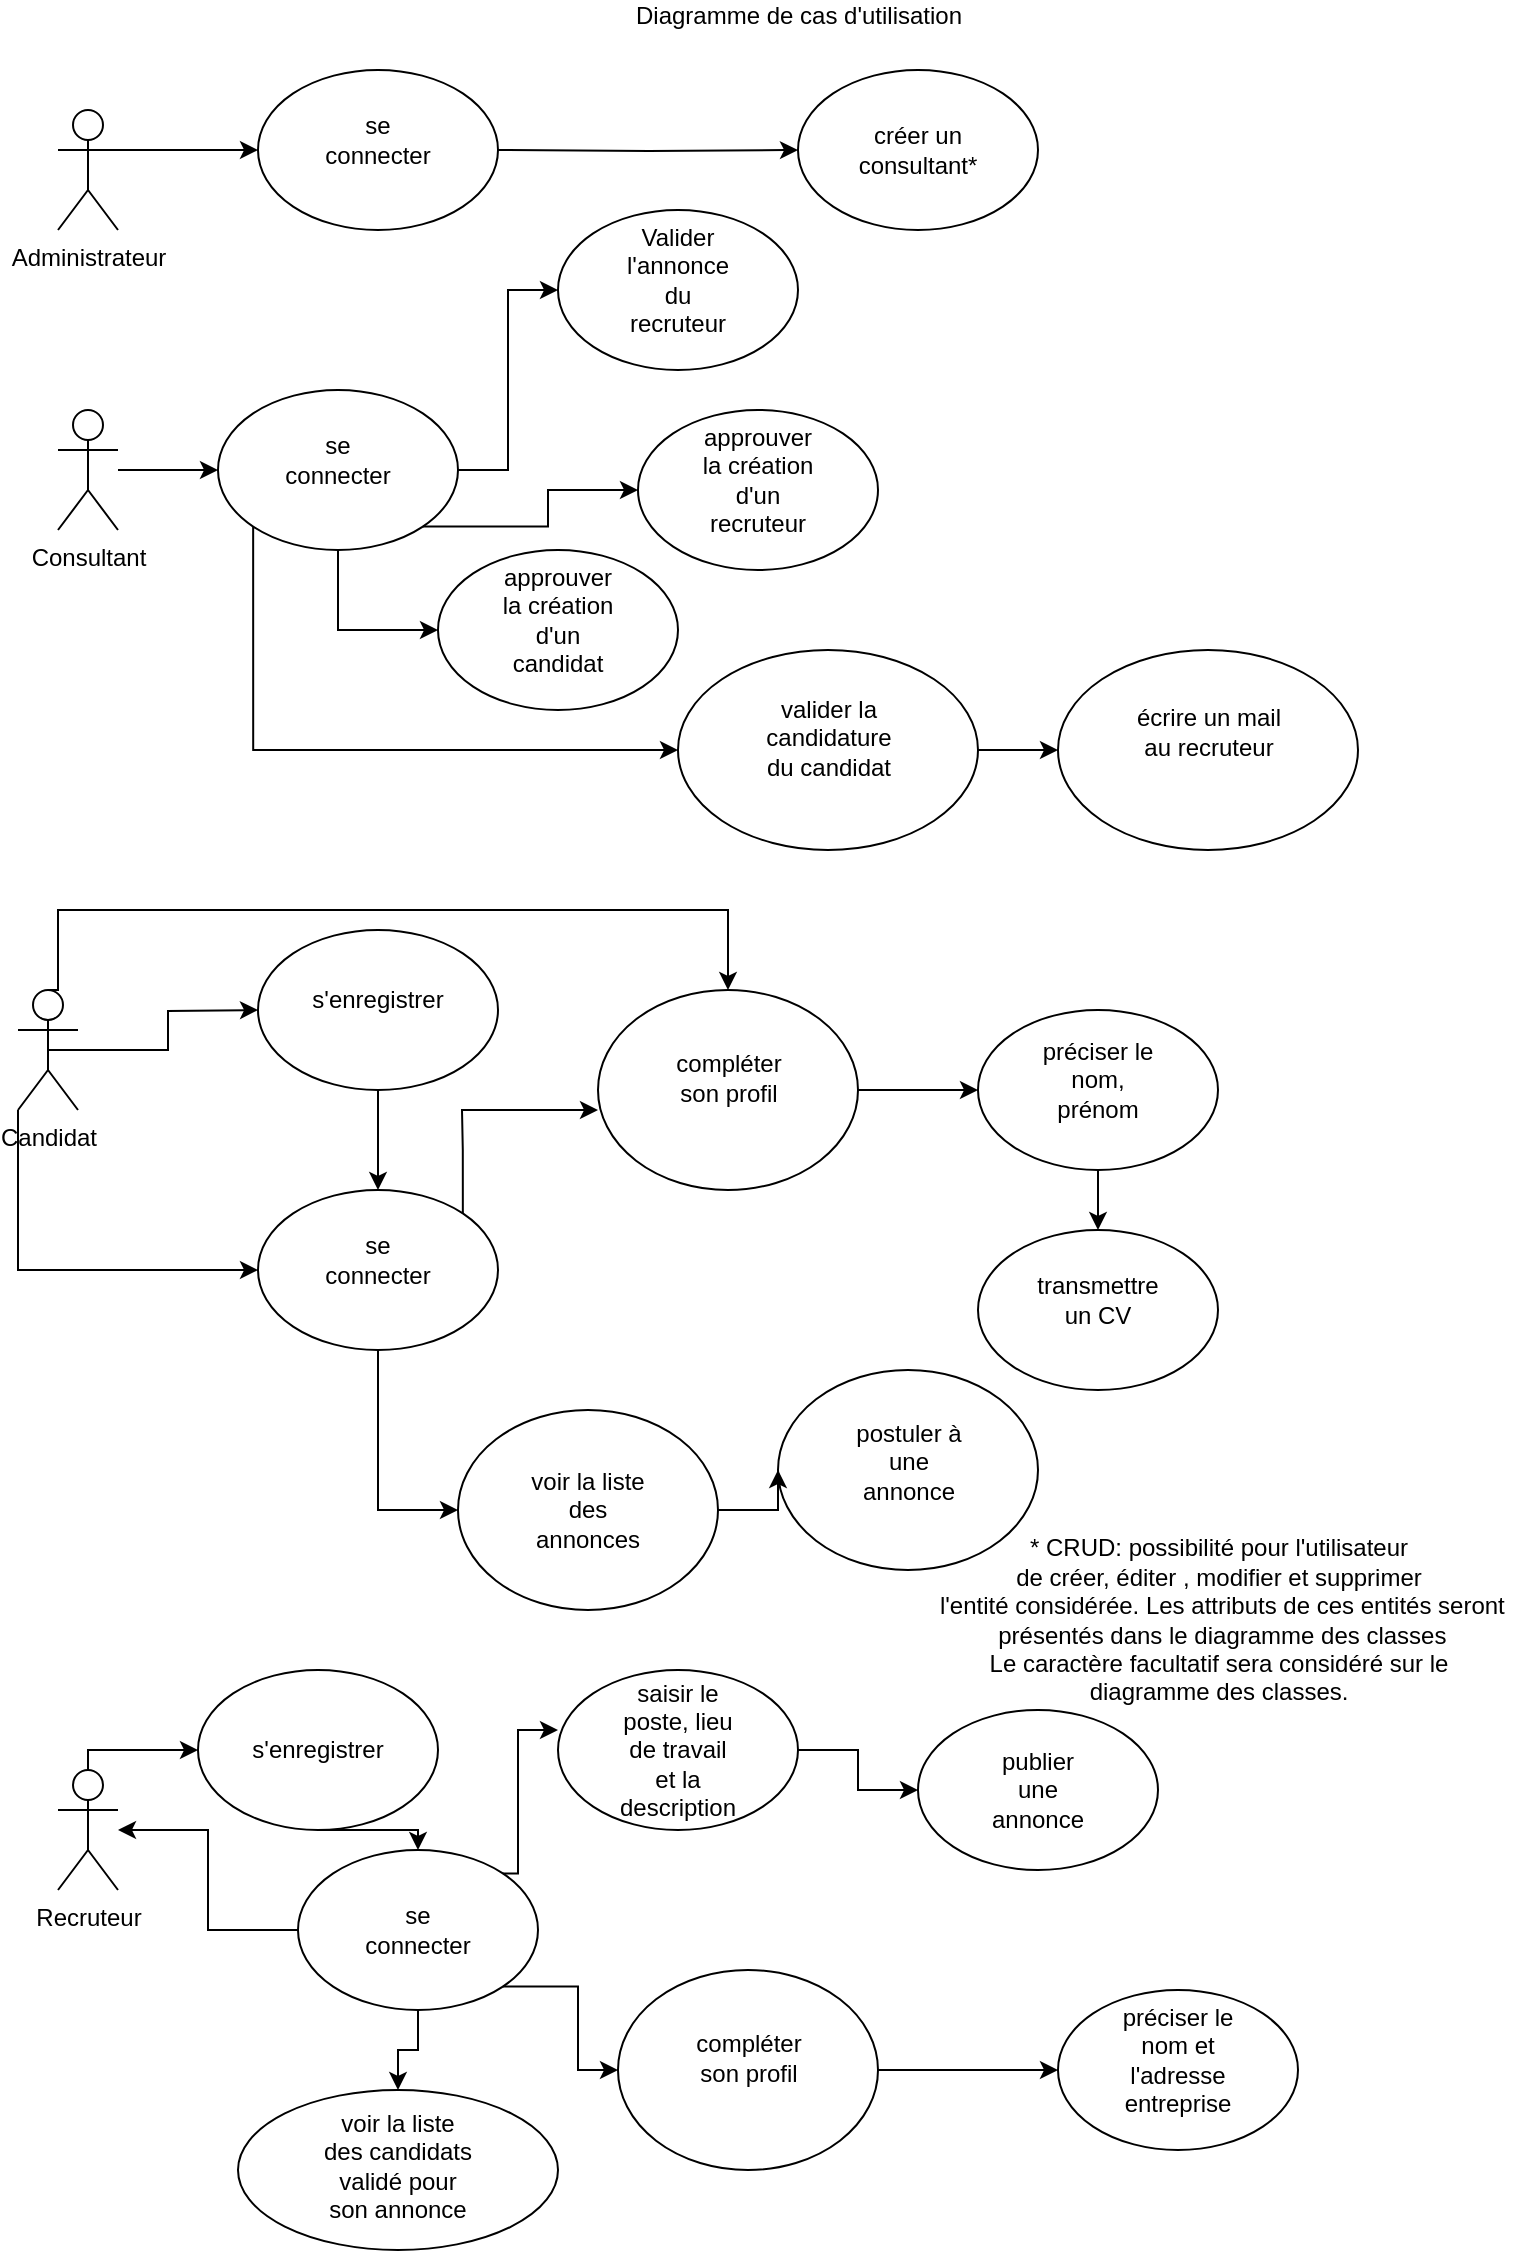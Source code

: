 <mxfile version="20.0.4" type="github">
  <diagram id="4P2TpbgXzhP-4KFeG8Nv" name="Page-1">
    <mxGraphModel dx="1225" dy="740" grid="1" gridSize="10" guides="1" tooltips="1" connect="1" arrows="1" fold="1" page="1" pageScale="1" pageWidth="827" pageHeight="1169" math="0" shadow="0">
      <root>
        <mxCell id="0" />
        <mxCell id="1" parent="0" />
        <mxCell id="2" value="&lt;div&gt;Diagramme de cas d&#39;utilisation&lt;/div&gt;&lt;div&gt;&lt;br&gt;&lt;/div&gt;" style="text;html=1;resizable=0;autosize=1;align=center;verticalAlign=middle;points=[];fillColor=none;strokeColor=none;rounded=0;" parent="1" vertex="1">
          <mxGeometry x="370" y="15" width="180" height="30" as="geometry" />
        </mxCell>
        <mxCell id="oijMVtfoC-c7ZMny98bf-4" value="" style="group" parent="1" vertex="1" connectable="0">
          <mxGeometry x="170" y="210" width="120" height="80" as="geometry" />
        </mxCell>
        <mxCell id="oijMVtfoC-c7ZMny98bf-2" value="" style="ellipse;whiteSpace=wrap;html=1;" parent="oijMVtfoC-c7ZMny98bf-4" vertex="1">
          <mxGeometry width="120" height="80" as="geometry" />
        </mxCell>
        <mxCell id="oijMVtfoC-c7ZMny98bf-3" value="se connecter" style="text;html=1;strokeColor=none;fillColor=none;align=center;verticalAlign=middle;whiteSpace=wrap;rounded=0;" parent="oijMVtfoC-c7ZMny98bf-4" vertex="1">
          <mxGeometry x="30" y="20" width="60" height="30" as="geometry" />
        </mxCell>
        <mxCell id="bDuGjaqNq2e8TzomaUQW-6" style="edgeStyle=orthogonalEdgeStyle;rounded=0;orthogonalLoop=1;jettySize=auto;html=1;entryX=0;entryY=0.5;entryDx=0;entryDy=0;" parent="1" source="oijMVtfoC-c7ZMny98bf-5" target="bDuGjaqNq2e8TzomaUQW-3" edge="1">
          <mxGeometry relative="1" as="geometry">
            <Array as="points">
              <mxPoint x="105" y="890" />
            </Array>
          </mxGeometry>
        </mxCell>
        <mxCell id="oijMVtfoC-c7ZMny98bf-5" value="Recruteur" style="shape=umlActor;verticalLabelPosition=bottom;verticalAlign=top;html=1;outlineConnect=0;" parent="1" vertex="1">
          <mxGeometry x="90" y="900" width="30" height="60" as="geometry" />
        </mxCell>
        <mxCell id="oijMVtfoC-c7ZMny98bf-15" style="edgeStyle=orthogonalEdgeStyle;rounded=0;orthogonalLoop=1;jettySize=auto;html=1;entryX=0;entryY=0.5;entryDx=0;entryDy=0;" parent="1" source="oijMVtfoC-c7ZMny98bf-10" target="oijMVtfoC-c7ZMny98bf-2" edge="1">
          <mxGeometry relative="1" as="geometry" />
        </mxCell>
        <mxCell id="oijMVtfoC-c7ZMny98bf-10" value="Consultant" style="shape=umlActor;verticalLabelPosition=bottom;verticalAlign=top;html=1;outlineConnect=0;" parent="1" vertex="1">
          <mxGeometry x="90" y="220" width="30" height="60" as="geometry" />
        </mxCell>
        <mxCell id="oijMVtfoC-c7ZMny98bf-25" style="edgeStyle=orthogonalEdgeStyle;rounded=0;orthogonalLoop=1;jettySize=auto;html=1;exitX=1;exitY=0.333;exitDx=0;exitDy=0;exitPerimeter=0;entryX=0;entryY=0.5;entryDx=0;entryDy=0;" parent="1" source="oijMVtfoC-c7ZMny98bf-12" target="oijMVtfoC-c7ZMny98bf-19" edge="1">
          <mxGeometry relative="1" as="geometry" />
        </mxCell>
        <mxCell id="oijMVtfoC-c7ZMny98bf-12" value="Administrateur" style="shape=umlActor;verticalLabelPosition=bottom;verticalAlign=top;html=1;outlineConnect=0;" parent="1" vertex="1">
          <mxGeometry x="90" y="70" width="30" height="60" as="geometry" />
        </mxCell>
        <mxCell id="oijMVtfoC-c7ZMny98bf-18" value="" style="group" parent="1" vertex="1" connectable="0">
          <mxGeometry x="190" y="50" width="120" height="80" as="geometry" />
        </mxCell>
        <mxCell id="oijMVtfoC-c7ZMny98bf-19" value="" style="ellipse;whiteSpace=wrap;html=1;" parent="oijMVtfoC-c7ZMny98bf-18" vertex="1">
          <mxGeometry width="120" height="80" as="geometry" />
        </mxCell>
        <mxCell id="oijMVtfoC-c7ZMny98bf-20" value="se connecter" style="text;html=1;strokeColor=none;fillColor=none;align=center;verticalAlign=middle;whiteSpace=wrap;rounded=0;" parent="oijMVtfoC-c7ZMny98bf-18" vertex="1">
          <mxGeometry x="30" y="20" width="60" height="30" as="geometry" />
        </mxCell>
        <mxCell id="oijMVtfoC-c7ZMny98bf-29" value="" style="group" parent="1" vertex="1" connectable="0">
          <mxGeometry x="400" y="340" width="150" height="100" as="geometry" />
        </mxCell>
        <mxCell id="oijMVtfoC-c7ZMny98bf-30" value="" style="ellipse;whiteSpace=wrap;html=1;" parent="oijMVtfoC-c7ZMny98bf-29" vertex="1">
          <mxGeometry width="150" height="100" as="geometry" />
        </mxCell>
        <mxCell id="oijMVtfoC-c7ZMny98bf-31" value="valider la candidature du candidat" style="text;html=1;strokeColor=none;fillColor=none;align=center;verticalAlign=middle;whiteSpace=wrap;rounded=0;" parent="oijMVtfoC-c7ZMny98bf-29" vertex="1">
          <mxGeometry x="37.5" y="25" width="75" height="37.5" as="geometry" />
        </mxCell>
        <mxCell id="oijMVtfoC-c7ZMny98bf-35" style="edgeStyle=orthogonalEdgeStyle;rounded=0;orthogonalLoop=1;jettySize=auto;html=1;entryX=0;entryY=0.5;entryDx=0;entryDy=0;" parent="1" target="oijMVtfoC-c7ZMny98bf-27" edge="1">
          <mxGeometry relative="1" as="geometry">
            <mxPoint x="310" y="90" as="sourcePoint" />
          </mxGeometry>
        </mxCell>
        <mxCell id="oijMVtfoC-c7ZMny98bf-36" value="" style="group" parent="1" vertex="1" connectable="0">
          <mxGeometry x="340" y="120" width="120" height="80" as="geometry" />
        </mxCell>
        <mxCell id="oijMVtfoC-c7ZMny98bf-37" value="" style="ellipse;whiteSpace=wrap;html=1;" parent="oijMVtfoC-c7ZMny98bf-36" vertex="1">
          <mxGeometry width="120" height="80" as="geometry" />
        </mxCell>
        <mxCell id="oijMVtfoC-c7ZMny98bf-38" value="Valider l&#39;annonce du recruteur" style="text;html=1;strokeColor=none;fillColor=none;align=center;verticalAlign=middle;whiteSpace=wrap;rounded=0;" parent="oijMVtfoC-c7ZMny98bf-36" vertex="1">
          <mxGeometry x="30" y="20" width="60" height="30" as="geometry" />
        </mxCell>
        <mxCell id="oijMVtfoC-c7ZMny98bf-81" value="" style="group" parent="1" vertex="1" connectable="0">
          <mxGeometry x="590" y="1010" width="120" height="80" as="geometry" />
        </mxCell>
        <mxCell id="oijMVtfoC-c7ZMny98bf-82" value="" style="ellipse;whiteSpace=wrap;html=1;" parent="oijMVtfoC-c7ZMny98bf-81" vertex="1">
          <mxGeometry width="120" height="80" as="geometry" />
        </mxCell>
        <mxCell id="oijMVtfoC-c7ZMny98bf-83" value="préciser le nom et l&#39;adresse entreprise" style="text;html=1;strokeColor=none;fillColor=none;align=center;verticalAlign=middle;whiteSpace=wrap;rounded=0;" parent="oijMVtfoC-c7ZMny98bf-81" vertex="1">
          <mxGeometry x="30" y="20" width="60" height="30" as="geometry" />
        </mxCell>
        <mxCell id="oijMVtfoC-c7ZMny98bf-90" style="edgeStyle=orthogonalEdgeStyle;rounded=0;orthogonalLoop=1;jettySize=auto;html=1;exitX=1;exitY=0.5;exitDx=0;exitDy=0;entryX=0;entryY=0.5;entryDx=0;entryDy=0;" parent="1" source="oijMVtfoC-c7ZMny98bf-2" target="oijMVtfoC-c7ZMny98bf-37" edge="1">
          <mxGeometry relative="1" as="geometry" />
        </mxCell>
        <mxCell id="FNlm2keyfV-S8ZdXjNnV-2" value="&lt;div&gt;* CRUD: possibilité pour l&#39;utilisateur&lt;/div&gt;&lt;div&gt;de créer, éditer , modifier et supprimer&lt;/div&gt;&lt;div&gt;&amp;nbsp;l&#39;entité considérée. Les attributs de ces entités seront&lt;/div&gt;&lt;div&gt;&amp;nbsp;présentés dans le diagramme des classes&lt;br&gt;&lt;/div&gt;&lt;div&gt;Le caractère facultatif sera considéré sur le &lt;br&gt;&lt;/div&gt;&lt;div&gt;diagramme des classes.&lt;/div&gt;" style="text;html=1;resizable=0;autosize=1;align=center;verticalAlign=middle;points=[];fillColor=none;strokeColor=none;rounded=0;" parent="1" vertex="1">
          <mxGeometry x="520" y="780" width="300" height="90" as="geometry" />
        </mxCell>
        <mxCell id="oijMVtfoC-c7ZMny98bf-27" value="" style="ellipse;whiteSpace=wrap;html=1;" parent="1" vertex="1">
          <mxGeometry x="460" y="50" width="120" height="80" as="geometry" />
        </mxCell>
        <mxCell id="oijMVtfoC-c7ZMny98bf-28" value="créer un consultant*" style="text;html=1;strokeColor=none;fillColor=none;align=center;verticalAlign=middle;whiteSpace=wrap;rounded=0;" parent="1" vertex="1">
          <mxGeometry x="490" y="75" width="60" height="30" as="geometry" />
        </mxCell>
        <mxCell id="cNIdlagECGKcxJbRgOtK-7" value="" style="group" vertex="1" connectable="0" parent="1">
          <mxGeometry x="380" y="220" width="120" height="80" as="geometry" />
        </mxCell>
        <mxCell id="cNIdlagECGKcxJbRgOtK-8" value="" style="ellipse;whiteSpace=wrap;html=1;" vertex="1" parent="cNIdlagECGKcxJbRgOtK-7">
          <mxGeometry width="120" height="80" as="geometry" />
        </mxCell>
        <mxCell id="cNIdlagECGKcxJbRgOtK-9" value="approuver la création d&#39;un recruteur " style="text;html=1;strokeColor=none;fillColor=none;align=center;verticalAlign=middle;whiteSpace=wrap;rounded=0;" vertex="1" parent="cNIdlagECGKcxJbRgOtK-7">
          <mxGeometry x="30" y="20" width="60" height="30" as="geometry" />
        </mxCell>
        <mxCell id="cNIdlagECGKcxJbRgOtK-11" value="" style="group" vertex="1" connectable="0" parent="1">
          <mxGeometry x="280" y="290" width="120" height="80" as="geometry" />
        </mxCell>
        <mxCell id="cNIdlagECGKcxJbRgOtK-12" value="" style="ellipse;whiteSpace=wrap;html=1;" vertex="1" parent="cNIdlagECGKcxJbRgOtK-11">
          <mxGeometry width="120" height="80" as="geometry" />
        </mxCell>
        <mxCell id="cNIdlagECGKcxJbRgOtK-13" value="approuver la création d&#39;un candidat " style="text;html=1;strokeColor=none;fillColor=none;align=center;verticalAlign=middle;whiteSpace=wrap;rounded=0;" vertex="1" parent="cNIdlagECGKcxJbRgOtK-11">
          <mxGeometry x="30" y="20" width="60" height="30" as="geometry" />
        </mxCell>
        <mxCell id="cNIdlagECGKcxJbRgOtK-14" value="" style="group" vertex="1" connectable="0" parent="1">
          <mxGeometry x="590" y="340" width="150" height="100" as="geometry" />
        </mxCell>
        <mxCell id="cNIdlagECGKcxJbRgOtK-15" value="" style="ellipse;whiteSpace=wrap;html=1;" vertex="1" parent="cNIdlagECGKcxJbRgOtK-14">
          <mxGeometry width="150" height="100" as="geometry" />
        </mxCell>
        <mxCell id="cNIdlagECGKcxJbRgOtK-16" value="écrire un mail au recruteur" style="text;html=1;strokeColor=none;fillColor=none;align=center;verticalAlign=middle;whiteSpace=wrap;rounded=0;" vertex="1" parent="cNIdlagECGKcxJbRgOtK-14">
          <mxGeometry x="37.5" y="20" width="75" height="42.5" as="geometry" />
        </mxCell>
        <mxCell id="cNIdlagECGKcxJbRgOtK-19" style="edgeStyle=orthogonalEdgeStyle;rounded=0;orthogonalLoop=1;jettySize=auto;html=1;exitX=1;exitY=0.5;exitDx=0;exitDy=0;" edge="1" parent="1" source="oijMVtfoC-c7ZMny98bf-30">
          <mxGeometry relative="1" as="geometry">
            <mxPoint x="590" y="390" as="targetPoint" />
          </mxGeometry>
        </mxCell>
        <mxCell id="cNIdlagECGKcxJbRgOtK-20" style="edgeStyle=orthogonalEdgeStyle;rounded=0;orthogonalLoop=1;jettySize=auto;html=1;exitX=1;exitY=1;exitDx=0;exitDy=0;entryX=0;entryY=0.5;entryDx=0;entryDy=0;" edge="1" parent="1" source="oijMVtfoC-c7ZMny98bf-2" target="cNIdlagECGKcxJbRgOtK-8">
          <mxGeometry relative="1" as="geometry" />
        </mxCell>
        <mxCell id="cNIdlagECGKcxJbRgOtK-21" style="edgeStyle=orthogonalEdgeStyle;rounded=0;orthogonalLoop=1;jettySize=auto;html=1;exitX=0.5;exitY=1;exitDx=0;exitDy=0;entryX=0;entryY=0.5;entryDx=0;entryDy=0;" edge="1" parent="1" source="oijMVtfoC-c7ZMny98bf-2" target="cNIdlagECGKcxJbRgOtK-12">
          <mxGeometry relative="1" as="geometry" />
        </mxCell>
        <mxCell id="cNIdlagECGKcxJbRgOtK-22" style="edgeStyle=orthogonalEdgeStyle;rounded=0;orthogonalLoop=1;jettySize=auto;html=1;exitX=0;exitY=1;exitDx=0;exitDy=0;" edge="1" parent="1" source="oijMVtfoC-c7ZMny98bf-2">
          <mxGeometry relative="1" as="geometry">
            <mxPoint x="400" y="390" as="targetPoint" />
            <Array as="points">
              <mxPoint x="188" y="390" />
            </Array>
          </mxGeometry>
        </mxCell>
        <mxCell id="cNIdlagECGKcxJbRgOtK-31" value="" style="group" vertex="1" connectable="0" parent="1">
          <mxGeometry x="160" y="850" width="120" height="80" as="geometry" />
        </mxCell>
        <mxCell id="bDuGjaqNq2e8TzomaUQW-3" value="" style="ellipse;whiteSpace=wrap;html=1;" parent="cNIdlagECGKcxJbRgOtK-31" vertex="1">
          <mxGeometry width="120" height="80" as="geometry" />
        </mxCell>
        <mxCell id="cNIdlagECGKcxJbRgOtK-30" value="s&#39;enregistrer" style="text;html=1;strokeColor=none;fillColor=none;align=center;verticalAlign=middle;whiteSpace=wrap;rounded=0;" vertex="1" parent="cNIdlagECGKcxJbRgOtK-31">
          <mxGeometry x="30" y="25" width="60" height="30" as="geometry" />
        </mxCell>
        <mxCell id="cNIdlagECGKcxJbRgOtK-32" value="" style="group" vertex="1" connectable="0" parent="1">
          <mxGeometry x="210" y="940" width="120" height="80" as="geometry" />
        </mxCell>
        <mxCell id="cNIdlagECGKcxJbRgOtK-33" value="" style="ellipse;whiteSpace=wrap;html=1;" vertex="1" parent="cNIdlagECGKcxJbRgOtK-32">
          <mxGeometry width="120" height="80" as="geometry" />
        </mxCell>
        <mxCell id="cNIdlagECGKcxJbRgOtK-34" value="se connecter" style="text;html=1;strokeColor=none;fillColor=none;align=center;verticalAlign=middle;whiteSpace=wrap;rounded=0;" vertex="1" parent="cNIdlagECGKcxJbRgOtK-32">
          <mxGeometry x="30" y="25" width="60" height="30" as="geometry" />
        </mxCell>
        <mxCell id="cNIdlagECGKcxJbRgOtK-35" style="edgeStyle=orthogonalEdgeStyle;rounded=0;orthogonalLoop=1;jettySize=auto;html=1;exitX=0.5;exitY=1;exitDx=0;exitDy=0;entryX=0.5;entryY=0;entryDx=0;entryDy=0;" edge="1" parent="1" source="bDuGjaqNq2e8TzomaUQW-3" target="cNIdlagECGKcxJbRgOtK-33">
          <mxGeometry relative="1" as="geometry">
            <Array as="points">
              <mxPoint x="270" y="930" />
            </Array>
          </mxGeometry>
        </mxCell>
        <mxCell id="cNIdlagECGKcxJbRgOtK-38" value="" style="group" vertex="1" connectable="0" parent="1">
          <mxGeometry x="520" y="870" width="120" height="80" as="geometry" />
        </mxCell>
        <mxCell id="cNIdlagECGKcxJbRgOtK-39" value="" style="ellipse;whiteSpace=wrap;html=1;" vertex="1" parent="cNIdlagECGKcxJbRgOtK-38">
          <mxGeometry width="120" height="80" as="geometry" />
        </mxCell>
        <mxCell id="cNIdlagECGKcxJbRgOtK-40" value="publier une annonce" style="text;html=1;strokeColor=none;fillColor=none;align=center;verticalAlign=middle;whiteSpace=wrap;rounded=0;" vertex="1" parent="cNIdlagECGKcxJbRgOtK-38">
          <mxGeometry x="30" y="25" width="60" height="30" as="geometry" />
        </mxCell>
        <mxCell id="cNIdlagECGKcxJbRgOtK-41" value="" style="group" vertex="1" connectable="0" parent="1">
          <mxGeometry x="180" y="1060" width="160" height="80" as="geometry" />
        </mxCell>
        <mxCell id="cNIdlagECGKcxJbRgOtK-42" value="" style="ellipse;whiteSpace=wrap;html=1;" vertex="1" parent="cNIdlagECGKcxJbRgOtK-41">
          <mxGeometry width="160" height="80" as="geometry" />
        </mxCell>
        <mxCell id="cNIdlagECGKcxJbRgOtK-43" value="voir la liste des candidats validé pour son annonce" style="text;html=1;strokeColor=none;fillColor=none;align=center;verticalAlign=middle;whiteSpace=wrap;rounded=0;" vertex="1" parent="cNIdlagECGKcxJbRgOtK-41">
          <mxGeometry x="40" y="20" width="80" height="35" as="geometry" />
        </mxCell>
        <mxCell id="cNIdlagECGKcxJbRgOtK-44" style="edgeStyle=orthogonalEdgeStyle;rounded=0;orthogonalLoop=1;jettySize=auto;html=1;exitX=0.5;exitY=1;exitDx=0;exitDy=0;entryX=0.5;entryY=0;entryDx=0;entryDy=0;" edge="1" parent="1" source="cNIdlagECGKcxJbRgOtK-33" target="cNIdlagECGKcxJbRgOtK-42">
          <mxGeometry relative="1" as="geometry" />
        </mxCell>
        <mxCell id="cNIdlagECGKcxJbRgOtK-46" style="edgeStyle=orthogonalEdgeStyle;rounded=0;orthogonalLoop=1;jettySize=auto;html=1;exitX=0;exitY=0.5;exitDx=0;exitDy=0;" edge="1" parent="1" source="cNIdlagECGKcxJbRgOtK-33" target="oijMVtfoC-c7ZMny98bf-5">
          <mxGeometry relative="1" as="geometry">
            <mxPoint x="130" y="940" as="targetPoint" />
          </mxGeometry>
        </mxCell>
        <mxCell id="oijMVtfoC-c7ZMny98bf-78" value="" style="group" parent="1" vertex="1" connectable="0">
          <mxGeometry x="450" y="700" width="130" height="100" as="geometry" />
        </mxCell>
        <mxCell id="oijMVtfoC-c7ZMny98bf-79" value="" style="ellipse;whiteSpace=wrap;html=1;" parent="oijMVtfoC-c7ZMny98bf-78" vertex="1">
          <mxGeometry width="130" height="100" as="geometry" />
        </mxCell>
        <mxCell id="oijMVtfoC-c7ZMny98bf-80" value="postuler à une annonce" style="text;html=1;strokeColor=none;fillColor=none;align=center;verticalAlign=middle;whiteSpace=wrap;rounded=0;" parent="oijMVtfoC-c7ZMny98bf-78" vertex="1">
          <mxGeometry x="32.5" y="30" width="65" height="32.5" as="geometry" />
        </mxCell>
        <mxCell id="oijMVtfoC-c7ZMny98bf-46" style="edgeStyle=orthogonalEdgeStyle;rounded=0;orthogonalLoop=1;jettySize=auto;html=1;exitX=0.5;exitY=0.5;exitDx=0;exitDy=0;exitPerimeter=0;" parent="1" source="oijMVtfoC-c7ZMny98bf-13" edge="1">
          <mxGeometry relative="1" as="geometry">
            <mxPoint x="190" y="520" as="targetPoint" />
          </mxGeometry>
        </mxCell>
        <mxCell id="oijMVtfoC-c7ZMny98bf-13" value="Candidat" style="shape=umlActor;verticalLabelPosition=bottom;verticalAlign=top;html=1;outlineConnect=0;" parent="1" vertex="1">
          <mxGeometry x="70" y="510" width="30" height="60" as="geometry" />
        </mxCell>
        <mxCell id="oijMVtfoC-c7ZMny98bf-22" value="" style="group" parent="1" vertex="1" connectable="0">
          <mxGeometry x="190" y="480" width="120" height="80" as="geometry" />
        </mxCell>
        <mxCell id="oijMVtfoC-c7ZMny98bf-23" value="" style="ellipse;whiteSpace=wrap;html=1;" parent="oijMVtfoC-c7ZMny98bf-22" vertex="1">
          <mxGeometry width="120" height="80" as="geometry" />
        </mxCell>
        <mxCell id="oijMVtfoC-c7ZMny98bf-24" value="s&#39;enregistrer" style="text;html=1;strokeColor=none;fillColor=none;align=center;verticalAlign=middle;whiteSpace=wrap;rounded=0;" parent="oijMVtfoC-c7ZMny98bf-22" vertex="1">
          <mxGeometry x="30" y="20" width="60" height="30" as="geometry" />
        </mxCell>
        <mxCell id="oijMVtfoC-c7ZMny98bf-41" value="" style="group" parent="1" vertex="1" connectable="0">
          <mxGeometry x="190" y="610" width="120" height="80" as="geometry" />
        </mxCell>
        <mxCell id="oijMVtfoC-c7ZMny98bf-42" value="" style="ellipse;whiteSpace=wrap;html=1;" parent="oijMVtfoC-c7ZMny98bf-41" vertex="1">
          <mxGeometry width="120" height="80" as="geometry" />
        </mxCell>
        <mxCell id="oijMVtfoC-c7ZMny98bf-43" value="se connecter" style="text;html=1;strokeColor=none;fillColor=none;align=center;verticalAlign=middle;whiteSpace=wrap;rounded=0;" parent="oijMVtfoC-c7ZMny98bf-41" vertex="1">
          <mxGeometry x="30" y="20" width="60" height="30" as="geometry" />
        </mxCell>
        <mxCell id="oijMVtfoC-c7ZMny98bf-48" style="edgeStyle=orthogonalEdgeStyle;rounded=0;orthogonalLoop=1;jettySize=auto;html=1;exitX=0;exitY=1;exitDx=0;exitDy=0;exitPerimeter=0;entryX=0;entryY=0.5;entryDx=0;entryDy=0;" parent="1" source="oijMVtfoC-c7ZMny98bf-13" target="oijMVtfoC-c7ZMny98bf-42" edge="1">
          <mxGeometry relative="1" as="geometry" />
        </mxCell>
        <mxCell id="oijMVtfoC-c7ZMny98bf-88" style="edgeStyle=orthogonalEdgeStyle;rounded=0;orthogonalLoop=1;jettySize=auto;html=1;entryX=0;entryY=0.5;entryDx=0;entryDy=0;" parent="1" target="oijMVtfoC-c7ZMny98bf-79" edge="1">
          <mxGeometry relative="1" as="geometry">
            <mxPoint x="420" y="770" as="sourcePoint" />
          </mxGeometry>
        </mxCell>
        <mxCell id="oijMVtfoC-c7ZMny98bf-47" style="edgeStyle=orthogonalEdgeStyle;rounded=0;orthogonalLoop=1;jettySize=auto;html=1;exitX=0.5;exitY=1;exitDx=0;exitDy=0;entryX=0.5;entryY=0;entryDx=0;entryDy=0;" parent="1" source="oijMVtfoC-c7ZMny98bf-23" target="oijMVtfoC-c7ZMny98bf-42" edge="1">
          <mxGeometry relative="1" as="geometry" />
        </mxCell>
        <mxCell id="oijMVtfoC-c7ZMny98bf-67" value="" style="group" parent="1" vertex="1" connectable="0">
          <mxGeometry x="360" y="510" width="130" height="100" as="geometry" />
        </mxCell>
        <mxCell id="oijMVtfoC-c7ZMny98bf-68" value="" style="ellipse;whiteSpace=wrap;html=1;" parent="oijMVtfoC-c7ZMny98bf-67" vertex="1">
          <mxGeometry width="130" height="100" as="geometry" />
        </mxCell>
        <mxCell id="oijMVtfoC-c7ZMny98bf-69" value="compléter son profil" style="text;html=1;strokeColor=none;fillColor=none;align=center;verticalAlign=middle;whiteSpace=wrap;rounded=0;" parent="oijMVtfoC-c7ZMny98bf-67" vertex="1">
          <mxGeometry x="32.5" y="25" width="65" height="37.5" as="geometry" />
        </mxCell>
        <mxCell id="oijMVtfoC-c7ZMny98bf-72" style="edgeStyle=orthogonalEdgeStyle;rounded=0;orthogonalLoop=1;jettySize=auto;html=1;entryX=0.5;entryY=0;entryDx=0;entryDy=0;exitX=0.5;exitY=0;exitDx=0;exitDy=0;exitPerimeter=0;" parent="1" source="oijMVtfoC-c7ZMny98bf-13" target="oijMVtfoC-c7ZMny98bf-68" edge="1">
          <mxGeometry relative="1" as="geometry">
            <mxPoint x="370" y="550" as="targetPoint" />
            <mxPoint x="90" y="500" as="sourcePoint" />
            <Array as="points">
              <mxPoint x="90" y="510" />
              <mxPoint x="90" y="470" />
              <mxPoint x="425" y="470" />
            </Array>
          </mxGeometry>
        </mxCell>
        <mxCell id="bDuGjaqNq2e8TzomaUQW-2" style="edgeStyle=orthogonalEdgeStyle;rounded=0;orthogonalLoop=1;jettySize=auto;html=1;exitX=1;exitY=0;exitDx=0;exitDy=0;entryX=0;entryY=0.6;entryDx=0;entryDy=0;entryPerimeter=0;" parent="1" source="oijMVtfoC-c7ZMny98bf-42" target="oijMVtfoC-c7ZMny98bf-68" edge="1">
          <mxGeometry relative="1" as="geometry">
            <Array as="points">
              <mxPoint x="292" y="590" />
              <mxPoint x="292" y="570" />
            </Array>
          </mxGeometry>
        </mxCell>
        <mxCell id="cNIdlagECGKcxJbRgOtK-25" value="" style="group" vertex="1" connectable="0" parent="1">
          <mxGeometry x="290" y="720" width="130" height="100" as="geometry" />
        </mxCell>
        <mxCell id="cNIdlagECGKcxJbRgOtK-24" value="" style="ellipse;whiteSpace=wrap;html=1;" vertex="1" parent="cNIdlagECGKcxJbRgOtK-25">
          <mxGeometry width="130" height="100" as="geometry" />
        </mxCell>
        <mxCell id="bDuGjaqNq2e8TzomaUQW-4" value="voir la liste des annonces" style="text;html=1;strokeColor=none;fillColor=none;align=center;verticalAlign=middle;whiteSpace=wrap;rounded=0;" parent="cNIdlagECGKcxJbRgOtK-25" vertex="1">
          <mxGeometry x="35" y="35" width="60" height="30" as="geometry" />
        </mxCell>
        <mxCell id="cNIdlagECGKcxJbRgOtK-26" style="edgeStyle=orthogonalEdgeStyle;rounded=0;orthogonalLoop=1;jettySize=auto;html=1;exitX=0.5;exitY=1;exitDx=0;exitDy=0;" edge="1" parent="1" source="oijMVtfoC-c7ZMny98bf-42">
          <mxGeometry relative="1" as="geometry">
            <mxPoint x="290" y="770.0" as="targetPoint" />
            <Array as="points">
              <mxPoint x="250" y="770" />
            </Array>
          </mxGeometry>
        </mxCell>
        <mxCell id="cNIdlagECGKcxJbRgOtK-47" value="" style="group" vertex="1" connectable="0" parent="1">
          <mxGeometry x="370" y="1000" width="130" height="100" as="geometry" />
        </mxCell>
        <mxCell id="cNIdlagECGKcxJbRgOtK-48" value="" style="ellipse;whiteSpace=wrap;html=1;" vertex="1" parent="cNIdlagECGKcxJbRgOtK-47">
          <mxGeometry width="130" height="100" as="geometry" />
        </mxCell>
        <mxCell id="cNIdlagECGKcxJbRgOtK-49" value="compléter son profil" style="text;html=1;strokeColor=none;fillColor=none;align=center;verticalAlign=middle;whiteSpace=wrap;rounded=0;" vertex="1" parent="cNIdlagECGKcxJbRgOtK-47">
          <mxGeometry x="32.5" y="25" width="65" height="37.5" as="geometry" />
        </mxCell>
        <mxCell id="cNIdlagECGKcxJbRgOtK-51" style="edgeStyle=orthogonalEdgeStyle;rounded=0;orthogonalLoop=1;jettySize=auto;html=1;exitX=1;exitY=1;exitDx=0;exitDy=0;entryX=0;entryY=0.5;entryDx=0;entryDy=0;" edge="1" parent="1" source="cNIdlagECGKcxJbRgOtK-33" target="cNIdlagECGKcxJbRgOtK-48">
          <mxGeometry relative="1" as="geometry" />
        </mxCell>
        <mxCell id="cNIdlagECGKcxJbRgOtK-52" style="edgeStyle=orthogonalEdgeStyle;rounded=0;orthogonalLoop=1;jettySize=auto;html=1;exitX=1;exitY=0.5;exitDx=0;exitDy=0;entryX=0;entryY=0.5;entryDx=0;entryDy=0;" edge="1" parent="1" source="cNIdlagECGKcxJbRgOtK-48" target="oijMVtfoC-c7ZMny98bf-82">
          <mxGeometry relative="1" as="geometry">
            <mxPoint x="590" y="1070" as="targetPoint" />
          </mxGeometry>
        </mxCell>
        <mxCell id="cNIdlagECGKcxJbRgOtK-54" value="" style="group" vertex="1" connectable="0" parent="1">
          <mxGeometry x="550" y="520" width="120" height="80" as="geometry" />
        </mxCell>
        <mxCell id="cNIdlagECGKcxJbRgOtK-55" value="" style="ellipse;whiteSpace=wrap;html=1;" vertex="1" parent="cNIdlagECGKcxJbRgOtK-54">
          <mxGeometry width="120" height="80" as="geometry" />
        </mxCell>
        <mxCell id="cNIdlagECGKcxJbRgOtK-56" value="préciser le nom, prénom" style="text;html=1;strokeColor=none;fillColor=none;align=center;verticalAlign=middle;whiteSpace=wrap;rounded=0;" vertex="1" parent="cNIdlagECGKcxJbRgOtK-54">
          <mxGeometry x="30" y="20" width="60" height="30" as="geometry" />
        </mxCell>
        <mxCell id="cNIdlagECGKcxJbRgOtK-59" value="" style="group" vertex="1" connectable="0" parent="1">
          <mxGeometry x="550" y="630" width="120" height="80" as="geometry" />
        </mxCell>
        <mxCell id="cNIdlagECGKcxJbRgOtK-60" value="" style="ellipse;whiteSpace=wrap;html=1;" vertex="1" parent="cNIdlagECGKcxJbRgOtK-59">
          <mxGeometry width="120" height="80" as="geometry" />
        </mxCell>
        <mxCell id="cNIdlagECGKcxJbRgOtK-61" value="transmettre un CV" style="text;html=1;strokeColor=none;fillColor=none;align=center;verticalAlign=middle;whiteSpace=wrap;rounded=0;" vertex="1" parent="cNIdlagECGKcxJbRgOtK-59">
          <mxGeometry x="30" y="20" width="60" height="30" as="geometry" />
        </mxCell>
        <mxCell id="cNIdlagECGKcxJbRgOtK-62" style="edgeStyle=orthogonalEdgeStyle;rounded=0;orthogonalLoop=1;jettySize=auto;html=1;exitX=1;exitY=0.5;exitDx=0;exitDy=0;entryX=0;entryY=0.5;entryDx=0;entryDy=0;" edge="1" parent="1" source="oijMVtfoC-c7ZMny98bf-68" target="cNIdlagECGKcxJbRgOtK-55">
          <mxGeometry relative="1" as="geometry" />
        </mxCell>
        <mxCell id="cNIdlagECGKcxJbRgOtK-63" style="edgeStyle=orthogonalEdgeStyle;rounded=0;orthogonalLoop=1;jettySize=auto;html=1;exitX=0.5;exitY=1;exitDx=0;exitDy=0;entryX=0.5;entryY=0;entryDx=0;entryDy=0;" edge="1" parent="1" source="cNIdlagECGKcxJbRgOtK-55" target="cNIdlagECGKcxJbRgOtK-60">
          <mxGeometry relative="1" as="geometry" />
        </mxCell>
        <mxCell id="cNIdlagECGKcxJbRgOtK-66" value="" style="group" vertex="1" connectable="0" parent="1">
          <mxGeometry x="340" y="850" width="120" height="80" as="geometry" />
        </mxCell>
        <mxCell id="cNIdlagECGKcxJbRgOtK-64" value="" style="ellipse;whiteSpace=wrap;html=1;" vertex="1" parent="cNIdlagECGKcxJbRgOtK-66">
          <mxGeometry width="120" height="80" as="geometry" />
        </mxCell>
        <mxCell id="cNIdlagECGKcxJbRgOtK-65" value="saisir le poste, lieu de travail et la description" style="text;html=1;strokeColor=none;fillColor=none;align=center;verticalAlign=middle;whiteSpace=wrap;rounded=0;" vertex="1" parent="cNIdlagECGKcxJbRgOtK-66">
          <mxGeometry x="30" y="25" width="60" height="30" as="geometry" />
        </mxCell>
        <mxCell id="cNIdlagECGKcxJbRgOtK-69" style="edgeStyle=orthogonalEdgeStyle;rounded=0;orthogonalLoop=1;jettySize=auto;html=1;exitX=1;exitY=0;exitDx=0;exitDy=0;" edge="1" parent="1" source="cNIdlagECGKcxJbRgOtK-33">
          <mxGeometry relative="1" as="geometry">
            <mxPoint x="340" y="880" as="targetPoint" />
            <Array as="points">
              <mxPoint x="320" y="952" />
              <mxPoint x="320" y="880" />
            </Array>
          </mxGeometry>
        </mxCell>
        <mxCell id="cNIdlagECGKcxJbRgOtK-70" style="edgeStyle=orthogonalEdgeStyle;rounded=0;orthogonalLoop=1;jettySize=auto;html=1;exitX=1;exitY=0.5;exitDx=0;exitDy=0;entryX=0;entryY=0.5;entryDx=0;entryDy=0;" edge="1" parent="1" source="cNIdlagECGKcxJbRgOtK-64" target="cNIdlagECGKcxJbRgOtK-39">
          <mxGeometry relative="1" as="geometry">
            <mxPoint x="640" y="930" as="targetPoint" />
          </mxGeometry>
        </mxCell>
      </root>
    </mxGraphModel>
  </diagram>
</mxfile>
